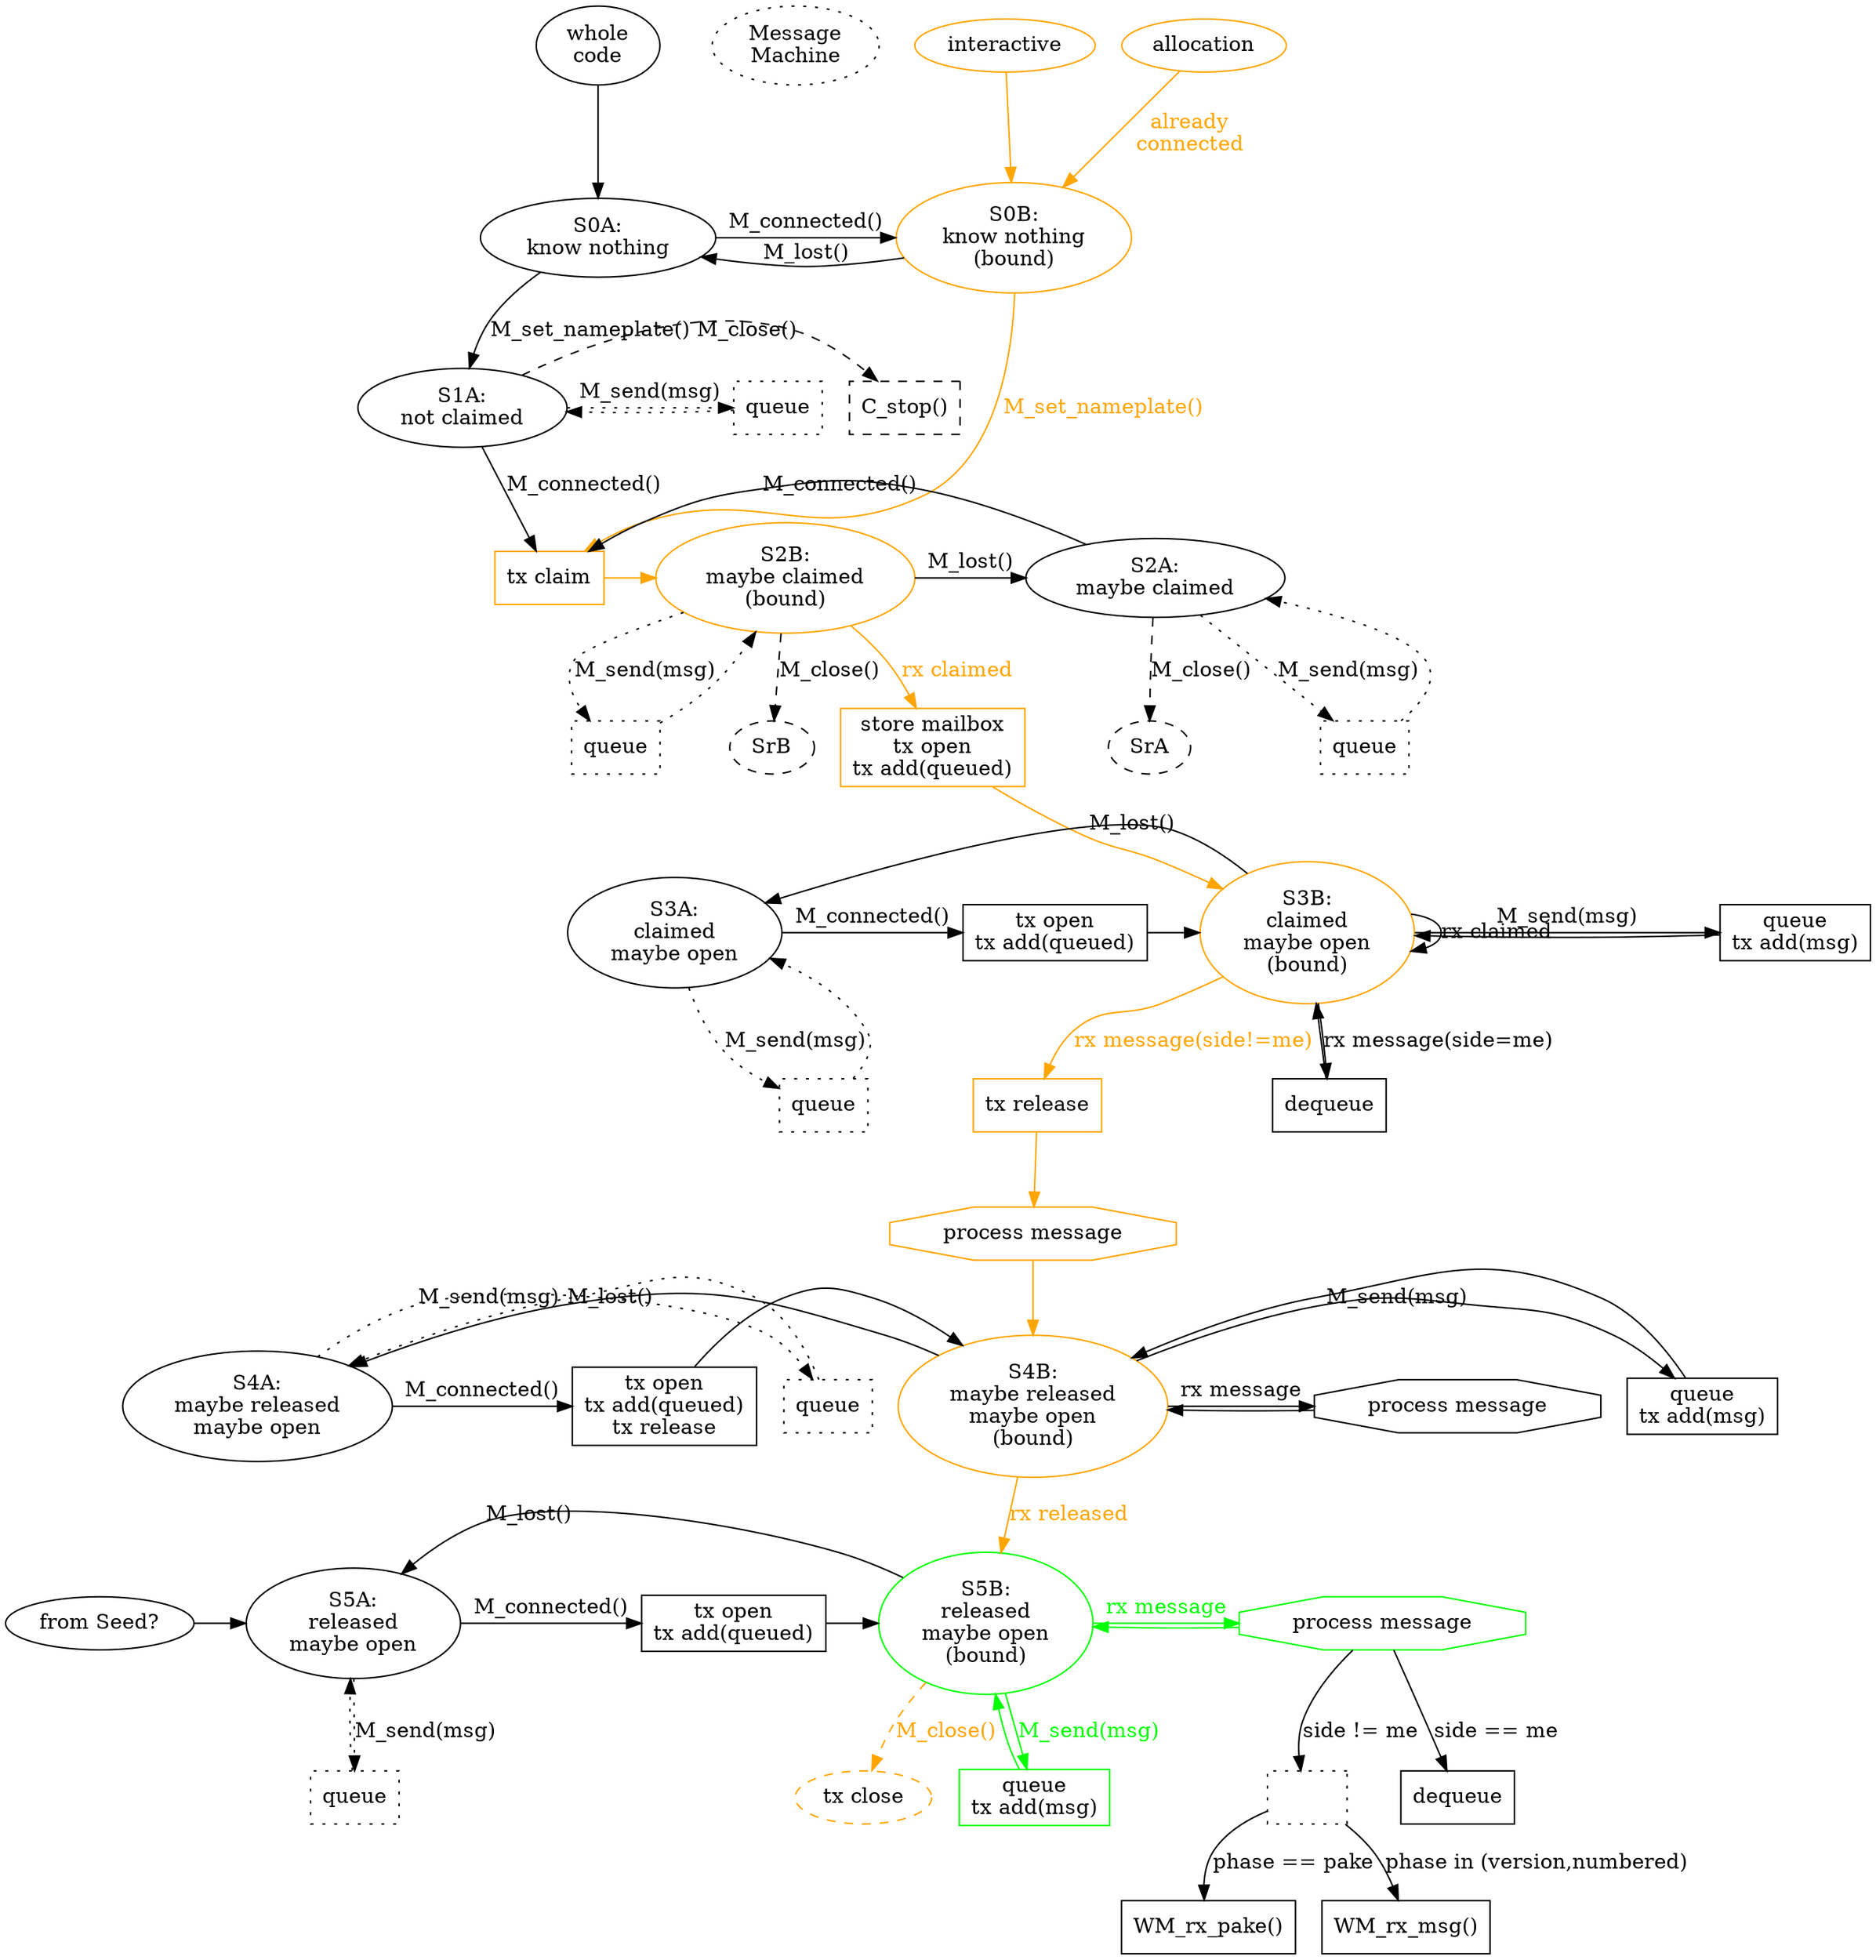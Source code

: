 digraph {
        /* new idea */

        {rank=same; M_entry_whole_code M_title M_entry_allocation M_entry_interactive}
        M_entry_whole_code [label="whole\ncode"]
        M_entry_whole_code -> M_S0A
        M_title [label="Message\nMachine" style="dotted"]
        M_entry_whole_code -> M_title [style="invis"]
        M_entry_allocation [label="allocation" color="orange"]
        M_entry_allocation -> M_S0B [label="already\nconnected" color="orange" fontcolor="orange"]
        M_entry_interactive [label="interactive" color="orange"]
        M_entry_interactive -> M_S0B [color="orange"]

        {rank=same; M_S0A M_S0B}
        M_S0A [label="S0A:\nknow nothing"]
        M_S0B [label="S0B:\nknow nothing\n(bound)" color="orange"]
        M_S0A -> M_S0B [label="M_connected()"]
        M_S0B -> M_S0A [label="M_lost()"]

        M_S0A -> M_S1A [label="M_set_nameplate()"]
        M_S0B -> M_P2_claim [label="M_set_nameplate()" color="orange" fontcolor="orange"]

        {rank=same; M_S1A M_C_stop M_P1A_queue}
        M_S0B -> M_S2B [style="invis"]
        M_S1A -> M_S2A [style="invis"]
        M_S1A [label="S1A:\nnot claimed"]
        M_S1A -> M_P2_claim [label="M_connected()"]
        M_S1A -> M_C_stop [label="M_close()" style="dashed"]
        M_C_stop [shape="box" label="C_stop()" style="dashed"]
        M_S1A -> M_P1A_queue [label="M_send(msg)" style="dotted"]
        M_P1A_queue [shape="box" label="queue" style="dotted"]
        M_P1A_queue -> M_S1A [style="dotted"]

        {rank=same; M_S2B M_S2A M_P2_claim}
        M_S1A -> M_S2A [style="invis"]
        M_S2A -> M_S3A [style="invis"]
        M_S2A [label="S2A:\nmaybe claimed"]
        M_S2B [label="S2B:\nmaybe claimed\n(bound)" color="orange"]
        M_S2B -> M_SrB [label="M_close()" style="dashed"]
        M_SrB [label="SrB" style="dashed"]
        M_S2A -> M_SrA [label="M_close()" style="dashed"]
        M_SrA [label="SrA" style="dashed"]

        M_S2A -> M_P2_claim [label="M_connected()"]
        M_S2B -> M_S2A [label="M_lost()"]
        M_P2_claim [shape="box" label="tx claim" color="orange"]
        M_P2_claim -> M_S2B [color="orange"]
        M_S2A -> M_P2C_queue [label="M_send(msg)" style="dotted"]
        M_P2C_queue [shape="box" label="queue" style="dotted"]
        M_P2C_queue -> M_S2A [style="dotted"]
        M_S2B -> M_P2B_queue [label="M_send(msg)" style="dotted"]
        M_P2B_queue [shape="box" label="queue" style="dotted"]
        M_P2B_queue -> M_S2B [style="dotted"]

        M_S1A -> M_S3A [label="(none)" style="invis"]
        M_S2B -> M_P_open [label="rx claimed" color="orange" fontcolor="orange"]
        M_P_open [shape="box" label="store mailbox\ntx open\ntx add(queued)" color="orange"]
        M_P_open -> M_S3B [color="orange"]

        {rank=same; M_S3A M_S3B M_P3_open M_P3_send}
        M_S3A [label="S3A:\nclaimed\nmaybe open"]
        M_S3B [label="S3B:\nclaimed\nmaybe open\n(bound)" color="orange"]
        M_S3A -> M_P3_open [label="M_connected()"]
        M_S3B -> M_S3A [label="M_lost()"]
        M_P3_open [shape="box" label="tx open\ntx add(queued)"]
        M_P3_open -> M_S3B
        M_S3B -> M_S3B [label="rx claimed"]
        M_S3B -> M_P3_send [label="M_send(msg)"]
        M_P3_send [shape="box" label="queue\ntx add(msg)"]
        M_P3_send -> M_S3B
        M_S3A -> M_P3_queue [label="M_send(msg)" style="dotted"]
        M_P3_queue [shape="box" label="queue" style="dotted"]
        M_P3_queue -> M_S3A [style="dotted"]

        M_S3A -> M_S4A [label="(none)" style="invis"]
        M_S3B -> M_P3_process_ours [label="rx message(side=me)"]
        M_P3_process_ours [shape="box" label="dequeue"]
        M_P3_process_ours -> M_S3B
        M_S3B -> M_P3_process_theirs1 [label="rx message(side!=me)" color="orange" fontcolor="orange"]
        M_P3_process_theirs1 [shape="box" label="tx release" color="orange"]
        M_P3_process_theirs1 -> M_P3_process_theirs2 [color="orange"]
        M_P3_process_theirs2 [shape="octagon" label="process message" color="orange"]
        /* pay attention to the race here: this process_message() will
        deliver msg_pake to the WormholeMachine, which will compute_key() and
        M_send(version), and we're in between M_S1A (where M_send gets
        queued) and M_S3A (where M_send gets sent and queued), and we're no
        longer passing through the M_P3_open phase (which drains the queue).
        So there's a real possibility of the outbound msg_version getting
        dropped on the floor, or put in a queue but never delivered. */
        M_P3_process_theirs2 -> M_S4B [color="orange"]

        {rank=same; M_S4A M_P4_release M_S4B M_P4_process M_P4_send M_P4_queue}
        M_S4A [label="S4A:\nmaybe released\nmaybe open\n"]

        M_S4B [label="S4B:\nmaybe released\nmaybe open\n(bound)" color="orange"]
        M_S4A -> M_P4_release [label="M_connected()"]
        M_P4_release [shape="box" label="tx open\ntx add(queued)\ntx release"]
        M_S4B -> M_P4_send [label="M_send(msg)"]
        M_P4_send [shape="box" label="queue\ntx add(msg)"]
        M_P4_send -> M_S4B
        M_S4A -> M_P4_queue [label="M_send(msg)" style="dotted"]
        M_P4_queue [shape="box" label="queue" style="dotted"]
        M_P4_queue -> M_S4A [style="dotted"]

        M_P4_release -> M_S4B
        M_S4B -> M_S4A [label="M_lost()"]
        M_S4B -> M_P4_process [label="rx message"]
        M_P4_process [shape="octagon" label="process message"]
        M_P4_process -> M_S4B

        M_S4A -> M_S5A [label="(none)" style="invis"]
        M_S4B -> M_S5B [label="rx released" color="orange" fontcolor="orange"]

        seed [label="from Seed?"]
        M_S3A -> seed [style="invis"]
        M_S4A -> seed [style="invis"]
        seed -> M_S5A
        {rank=same; seed M_S5A M_S5B M_P5_open M_process}
        M_S5A [label="S5A:\nreleased\nmaybe open"]
        M_S5B [label="S5B:\nreleased\nmaybe open\n(bound)" color="green"]
        M_S5A -> M_P5_open [label="M_connected()"]
        M_P5_open [shape="box" label="tx open\ntx add(queued)"]
        M_P5_open -> M_S5B
        M_S5B -> M_S5A [label="M_lost()"]
        M_S5B -> M_process [label="rx message" color="green" fontcolor="green"]
        M_process [shape="octagon" label="process message" color="green"]
        M_process -> M_S5B [color="green"]
        M_S5B -> M_P5_send [label="M_send(msg)" color="green" fontcolor="green"]
        M_P5_send [shape="box" label="queue\ntx add(msg)" color="green"]
        M_P5_send -> M_S5B [color="green"]
        M_S5A -> M_P5_queue [label="M_send(msg)" style="dotted"]
        M_P5_queue [shape="box" label="queue" style="dotted"]
        M_P5_queue -> M_S5A [style="dotted"]
        M_S5B -> M_CcB_P_close [label="M_close()" style="dashed" color="orange" fontcolor="orange"]
        M_CcB_P_close [label="tx close" style="dashed" color="orange"]

        M_process [shape="octagon" label="process message"]
        M_process_me [shape="box" label="dequeue"]
        M_process -> M_process_me [label="side == me"]
        M_process_them [shape="box" label="" style="dotted"]
        M_process -> M_process_them [label="side != me"]
        M_process_them -> M_process_pake [label="phase == pake"]
        M_process_pake [shape="box" label="WM_rx_pake()"]
        M_process_them -> M_process_other [label="phase in (version,numbered)"]
        M_process_other [shape="box" label="WM_rx_msg()"]

}
